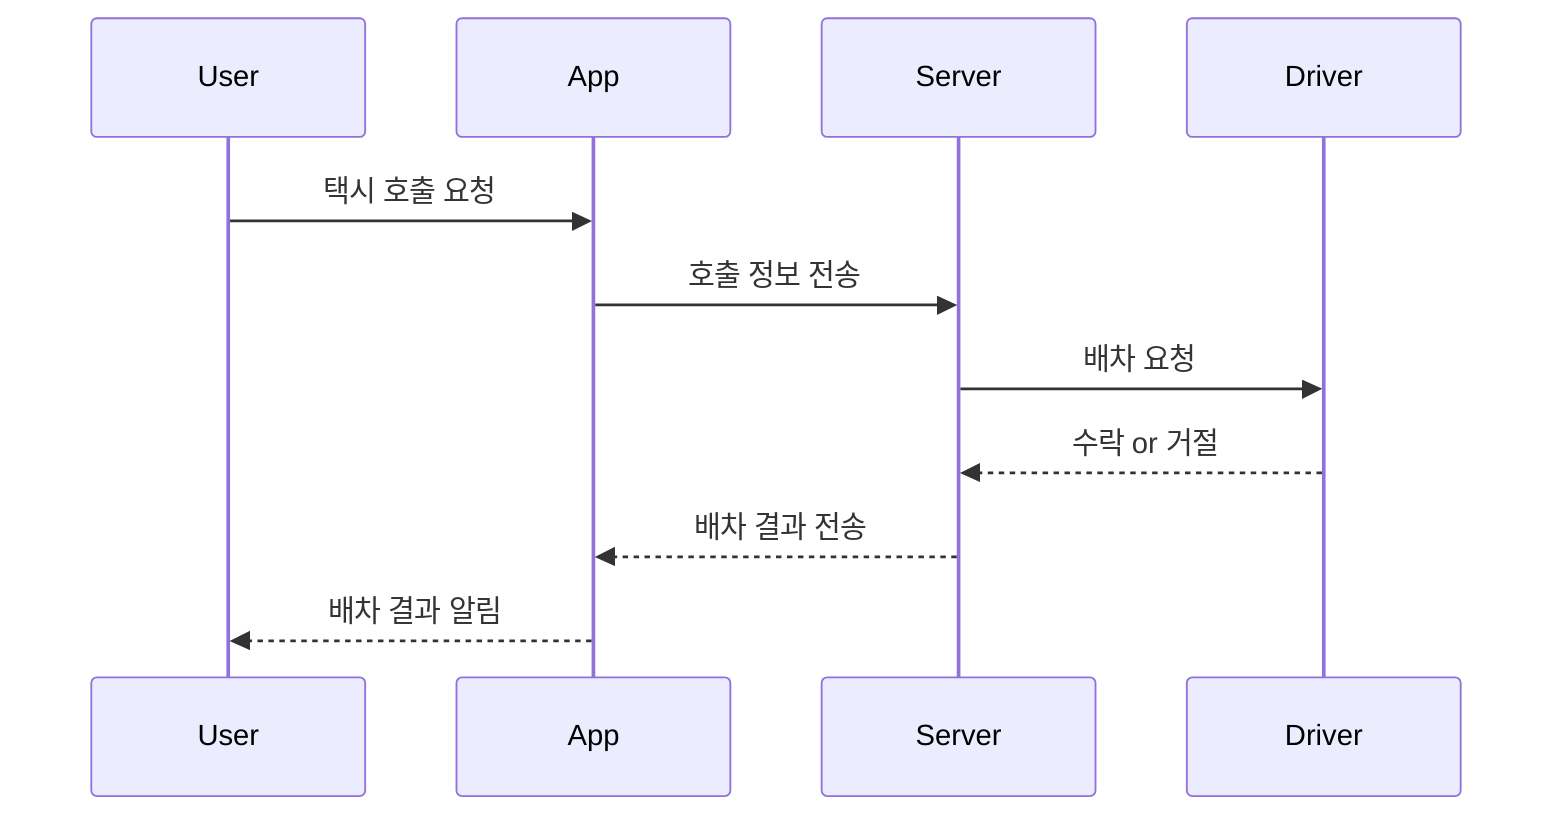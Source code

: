 sequenceDiagram
    participant User
    participant App
    participant Server
    participant Driver

    User->>App: 택시 호출 요청
    App->>Server: 호출 정보 전송
    Server->>Driver: 배차 요청
    Driver-->>Server: 수락 or 거절
    Server-->>App: 배차 결과 전송
    App-->>User: 배차 결과 알림